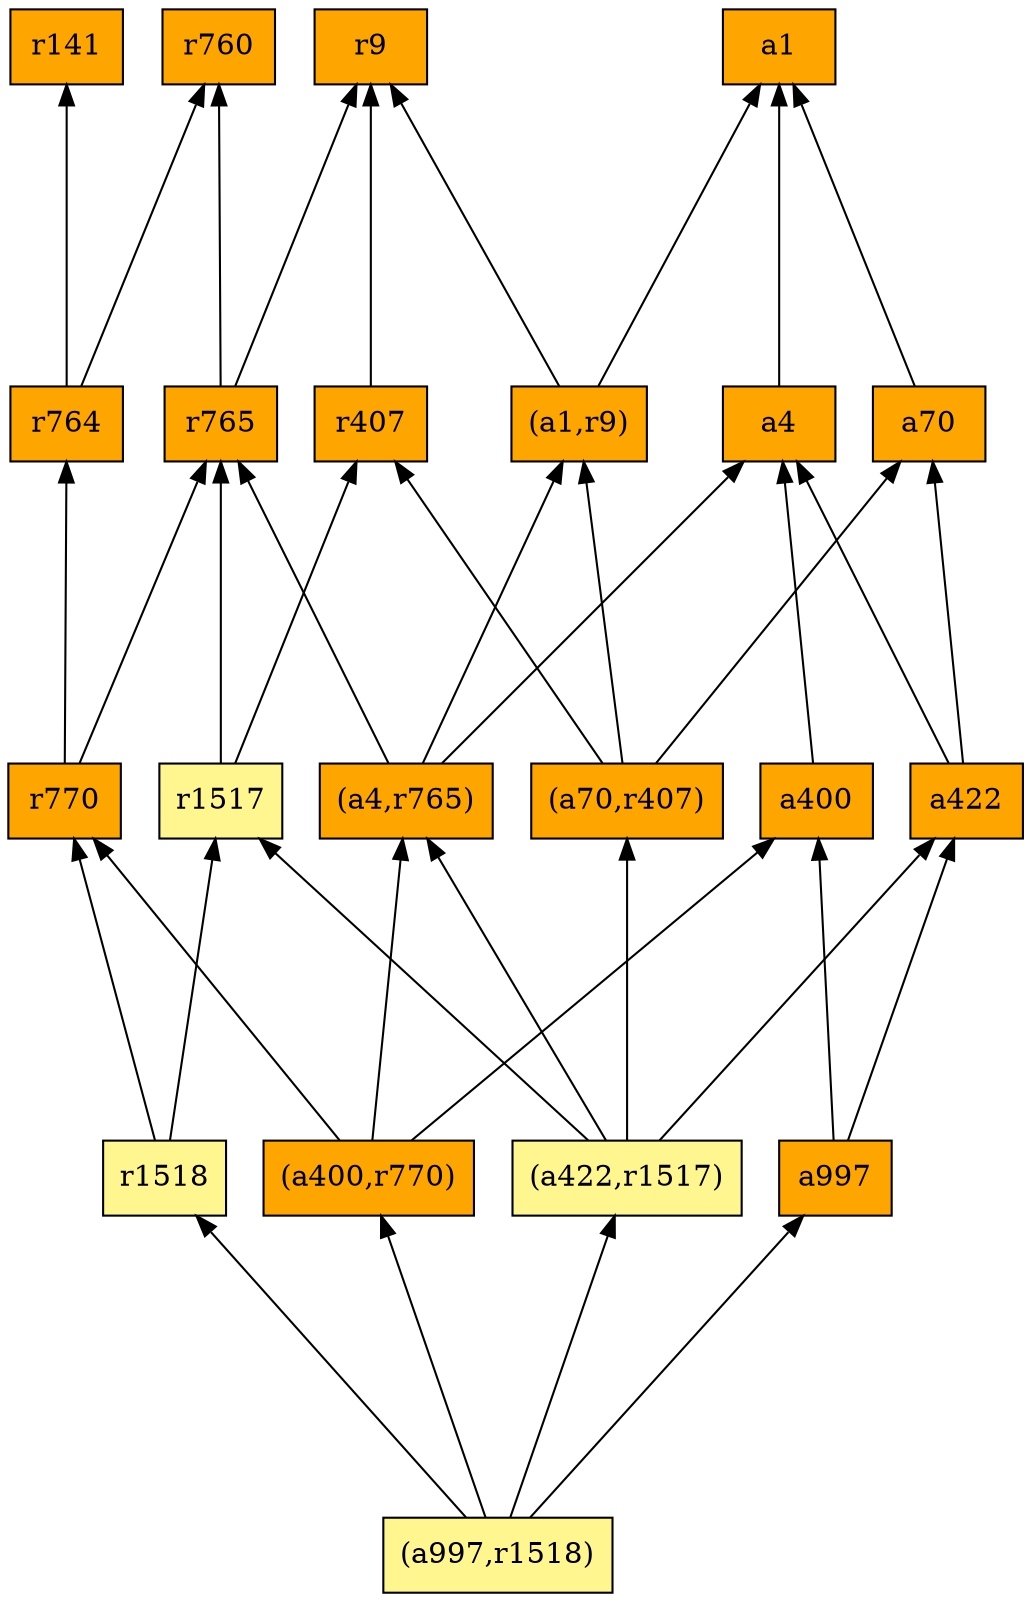 digraph G {
rankdir=BT;ranksep="2.0";
"(a1,r9)" [shape=record,fillcolor=orange,style=filled,label="{(a1,r9)}"];
"r141" [shape=record,fillcolor=orange,style=filled,label="{r141}"];
"r764" [shape=record,fillcolor=orange,style=filled,label="{r764}"];
"r1518" [shape=record,fillcolor=khaki1,style=filled,label="{r1518}"];
"(a997,r1518)" [shape=record,fillcolor=khaki1,style=filled,label="{(a997,r1518)}"];
"r1517" [shape=record,fillcolor=khaki1,style=filled,label="{r1517}"];
"r765" [shape=record,fillcolor=orange,style=filled,label="{r765}"];
"r770" [shape=record,fillcolor=orange,style=filled,label="{r770}"];
"(a70,r407)" [shape=record,fillcolor=orange,style=filled,label="{(a70,r407)}"];
"r9" [shape=record,fillcolor=orange,style=filled,label="{r9}"];
"(a400,r770)" [shape=record,fillcolor=orange,style=filled,label="{(a400,r770)}"];
"a400" [shape=record,fillcolor=orange,style=filled,label="{a400}"];
"a1" [shape=record,fillcolor=orange,style=filled,label="{a1}"];
"(a422,r1517)" [shape=record,fillcolor=khaki1,style=filled,label="{(a422,r1517)}"];
"a4" [shape=record,fillcolor=orange,style=filled,label="{a4}"];
"a70" [shape=record,fillcolor=orange,style=filled,label="{a70}"];
"(a4,r765)" [shape=record,fillcolor=orange,style=filled,label="{(a4,r765)}"];
"a997" [shape=record,fillcolor=orange,style=filled,label="{a997}"];
"r407" [shape=record,fillcolor=orange,style=filled,label="{r407}"];
"r760" [shape=record,fillcolor=orange,style=filled,label="{r760}"];
"a422" [shape=record,fillcolor=orange,style=filled,label="{a422}"];
"(a1,r9)" -> "r9"
"(a1,r9)" -> "a1"
"r764" -> "r141"
"r764" -> "r760"
"r1518" -> "r1517"
"r1518" -> "r770"
"(a997,r1518)" -> "(a422,r1517)"
"(a997,r1518)" -> "r1518"
"(a997,r1518)" -> "a997"
"(a997,r1518)" -> "(a400,r770)"
"r1517" -> "r765"
"r1517" -> "r407"
"r765" -> "r9"
"r765" -> "r760"
"r770" -> "r764"
"r770" -> "r765"
"(a70,r407)" -> "(a1,r9)"
"(a70,r407)" -> "a70"
"(a70,r407)" -> "r407"
"(a400,r770)" -> "(a4,r765)"
"(a400,r770)" -> "r770"
"(a400,r770)" -> "a400"
"a400" -> "a4"
"(a422,r1517)" -> "r1517"
"(a422,r1517)" -> "(a4,r765)"
"(a422,r1517)" -> "(a70,r407)"
"(a422,r1517)" -> "a422"
"a4" -> "a1"
"a70" -> "a1"
"(a4,r765)" -> "(a1,r9)"
"(a4,r765)" -> "a4"
"(a4,r765)" -> "r765"
"a997" -> "a422"
"a997" -> "a400"
"r407" -> "r9"
"a422" -> "a4"
"a422" -> "a70"
}